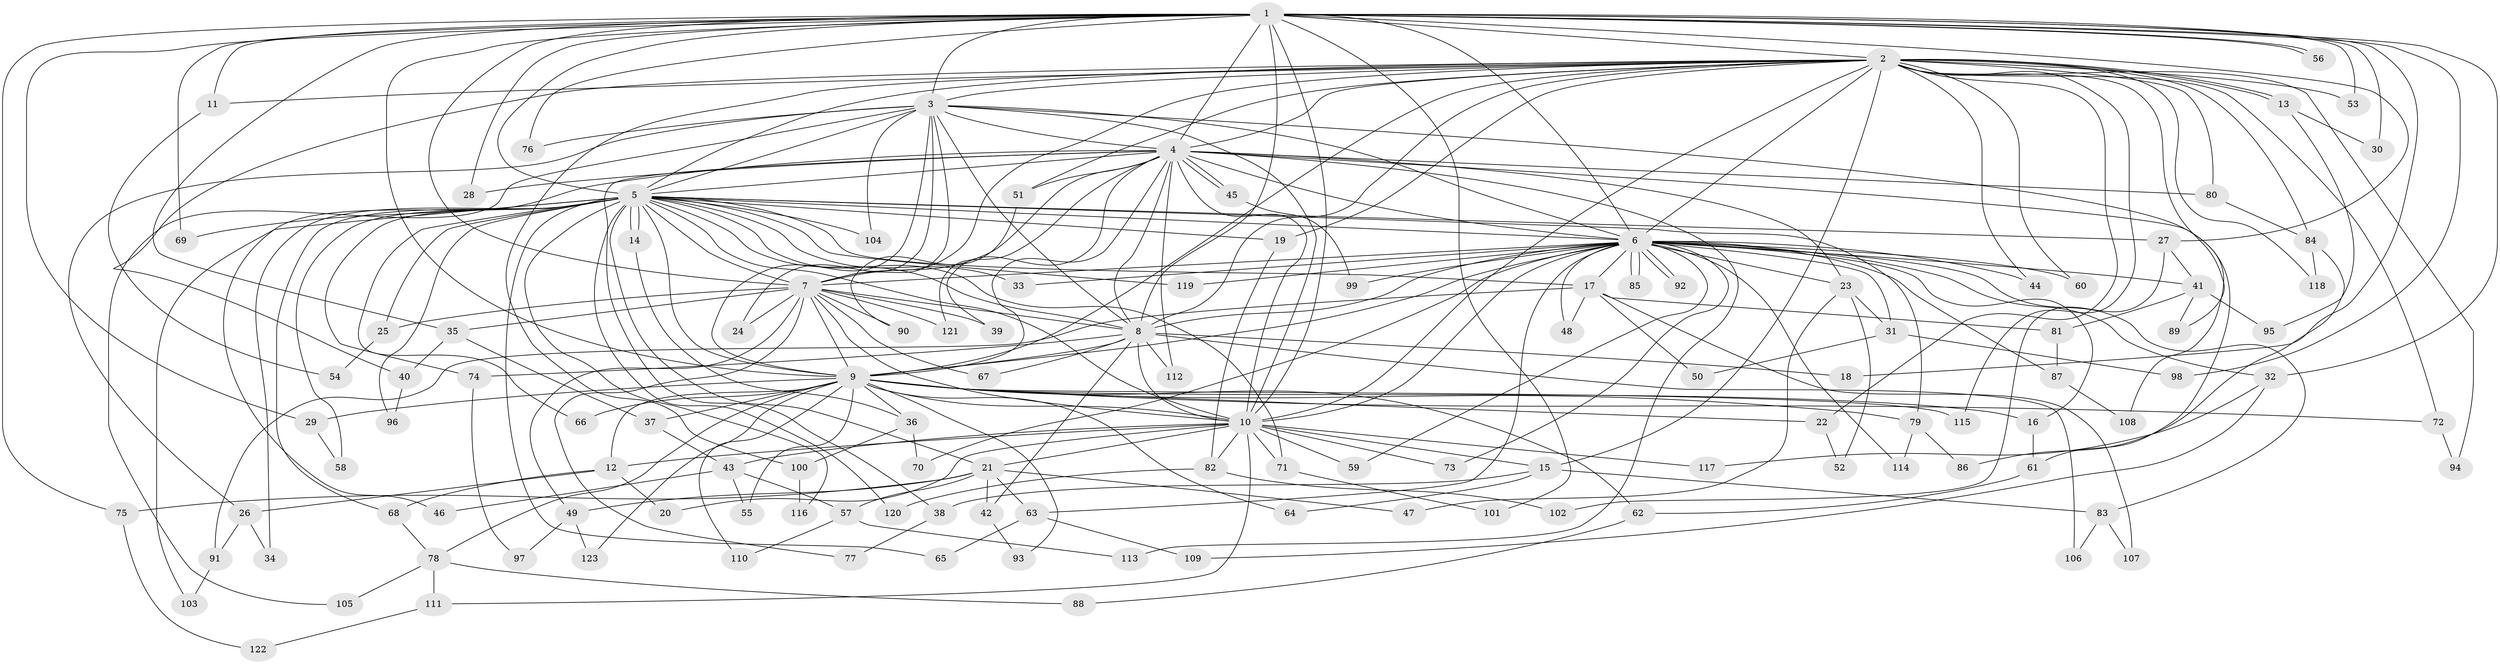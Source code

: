 // coarse degree distribution, {22: 0.021052631578947368, 25: 0.010526315789473684, 41: 0.010526315789473684, 29: 0.010526315789473684, 14: 0.010526315789473684, 12: 0.010526315789473684, 24: 0.010526315789473684, 3: 0.21052631578947367, 6: 0.021052631578947368, 4: 0.11578947368421053, 5: 0.031578947368421054, 7: 0.021052631578947368, 2: 0.5052631578947369, 10: 0.010526315789473684}
// Generated by graph-tools (version 1.1) at 2025/23/03/03/25 07:23:37]
// undirected, 123 vertices, 271 edges
graph export_dot {
graph [start="1"]
  node [color=gray90,style=filled];
  1;
  2;
  3;
  4;
  5;
  6;
  7;
  8;
  9;
  10;
  11;
  12;
  13;
  14;
  15;
  16;
  17;
  18;
  19;
  20;
  21;
  22;
  23;
  24;
  25;
  26;
  27;
  28;
  29;
  30;
  31;
  32;
  33;
  34;
  35;
  36;
  37;
  38;
  39;
  40;
  41;
  42;
  43;
  44;
  45;
  46;
  47;
  48;
  49;
  50;
  51;
  52;
  53;
  54;
  55;
  56;
  57;
  58;
  59;
  60;
  61;
  62;
  63;
  64;
  65;
  66;
  67;
  68;
  69;
  70;
  71;
  72;
  73;
  74;
  75;
  76;
  77;
  78;
  79;
  80;
  81;
  82;
  83;
  84;
  85;
  86;
  87;
  88;
  89;
  90;
  91;
  92;
  93;
  94;
  95;
  96;
  97;
  98;
  99;
  100;
  101;
  102;
  103;
  104;
  105;
  106;
  107;
  108;
  109;
  110;
  111;
  112;
  113;
  114;
  115;
  116;
  117;
  118;
  119;
  120;
  121;
  122;
  123;
  1 -- 2;
  1 -- 3;
  1 -- 4;
  1 -- 5;
  1 -- 6;
  1 -- 7;
  1 -- 8;
  1 -- 9;
  1 -- 10;
  1 -- 11;
  1 -- 18;
  1 -- 27;
  1 -- 28;
  1 -- 29;
  1 -- 30;
  1 -- 32;
  1 -- 35;
  1 -- 53;
  1 -- 56;
  1 -- 56;
  1 -- 69;
  1 -- 75;
  1 -- 76;
  1 -- 98;
  1 -- 101;
  2 -- 3;
  2 -- 4;
  2 -- 5;
  2 -- 6;
  2 -- 7;
  2 -- 8;
  2 -- 9;
  2 -- 10;
  2 -- 11;
  2 -- 13;
  2 -- 13;
  2 -- 15;
  2 -- 19;
  2 -- 22;
  2 -- 40;
  2 -- 44;
  2 -- 51;
  2 -- 53;
  2 -- 60;
  2 -- 72;
  2 -- 80;
  2 -- 84;
  2 -- 89;
  2 -- 94;
  2 -- 100;
  2 -- 115;
  2 -- 118;
  3 -- 4;
  3 -- 5;
  3 -- 6;
  3 -- 7;
  3 -- 8;
  3 -- 9;
  3 -- 10;
  3 -- 24;
  3 -- 26;
  3 -- 76;
  3 -- 104;
  3 -- 105;
  3 -- 108;
  4 -- 5;
  4 -- 6;
  4 -- 7;
  4 -- 8;
  4 -- 9;
  4 -- 10;
  4 -- 23;
  4 -- 28;
  4 -- 38;
  4 -- 39;
  4 -- 45;
  4 -- 45;
  4 -- 46;
  4 -- 51;
  4 -- 61;
  4 -- 80;
  4 -- 112;
  4 -- 113;
  4 -- 121;
  5 -- 6;
  5 -- 7;
  5 -- 8;
  5 -- 9;
  5 -- 10;
  5 -- 14;
  5 -- 14;
  5 -- 17;
  5 -- 19;
  5 -- 21;
  5 -- 25;
  5 -- 27;
  5 -- 33;
  5 -- 34;
  5 -- 58;
  5 -- 65;
  5 -- 66;
  5 -- 68;
  5 -- 69;
  5 -- 71;
  5 -- 74;
  5 -- 79;
  5 -- 96;
  5 -- 103;
  5 -- 104;
  5 -- 116;
  5 -- 119;
  5 -- 120;
  6 -- 7;
  6 -- 8;
  6 -- 9;
  6 -- 10;
  6 -- 16;
  6 -- 17;
  6 -- 23;
  6 -- 31;
  6 -- 32;
  6 -- 33;
  6 -- 41;
  6 -- 44;
  6 -- 48;
  6 -- 59;
  6 -- 60;
  6 -- 63;
  6 -- 70;
  6 -- 73;
  6 -- 83;
  6 -- 85;
  6 -- 85;
  6 -- 87;
  6 -- 92;
  6 -- 92;
  6 -- 99;
  6 -- 114;
  6 -- 119;
  7 -- 8;
  7 -- 9;
  7 -- 10;
  7 -- 24;
  7 -- 25;
  7 -- 35;
  7 -- 39;
  7 -- 49;
  7 -- 67;
  7 -- 77;
  7 -- 90;
  7 -- 121;
  8 -- 9;
  8 -- 10;
  8 -- 18;
  8 -- 42;
  8 -- 67;
  8 -- 74;
  8 -- 106;
  8 -- 112;
  9 -- 10;
  9 -- 12;
  9 -- 16;
  9 -- 22;
  9 -- 29;
  9 -- 36;
  9 -- 37;
  9 -- 55;
  9 -- 62;
  9 -- 64;
  9 -- 66;
  9 -- 72;
  9 -- 78;
  9 -- 79;
  9 -- 93;
  9 -- 110;
  9 -- 115;
  9 -- 123;
  10 -- 12;
  10 -- 15;
  10 -- 20;
  10 -- 21;
  10 -- 43;
  10 -- 59;
  10 -- 71;
  10 -- 73;
  10 -- 82;
  10 -- 111;
  10 -- 117;
  11 -- 54;
  12 -- 20;
  12 -- 26;
  12 -- 68;
  13 -- 30;
  13 -- 95;
  14 -- 36;
  15 -- 38;
  15 -- 64;
  15 -- 83;
  16 -- 61;
  17 -- 48;
  17 -- 50;
  17 -- 81;
  17 -- 91;
  17 -- 107;
  19 -- 82;
  21 -- 42;
  21 -- 47;
  21 -- 49;
  21 -- 57;
  21 -- 63;
  21 -- 75;
  22 -- 52;
  23 -- 31;
  23 -- 47;
  23 -- 52;
  25 -- 54;
  26 -- 34;
  26 -- 91;
  27 -- 41;
  27 -- 102;
  29 -- 58;
  31 -- 50;
  31 -- 98;
  32 -- 109;
  32 -- 117;
  35 -- 37;
  35 -- 40;
  36 -- 70;
  36 -- 100;
  37 -- 43;
  38 -- 77;
  40 -- 96;
  41 -- 81;
  41 -- 89;
  41 -- 95;
  42 -- 93;
  43 -- 46;
  43 -- 55;
  43 -- 57;
  45 -- 99;
  49 -- 97;
  49 -- 123;
  51 -- 90;
  57 -- 110;
  57 -- 113;
  61 -- 62;
  62 -- 88;
  63 -- 65;
  63 -- 109;
  68 -- 78;
  71 -- 101;
  72 -- 94;
  74 -- 97;
  75 -- 122;
  78 -- 88;
  78 -- 105;
  78 -- 111;
  79 -- 86;
  79 -- 114;
  80 -- 84;
  81 -- 87;
  82 -- 102;
  82 -- 120;
  83 -- 106;
  83 -- 107;
  84 -- 86;
  84 -- 118;
  87 -- 108;
  91 -- 103;
  100 -- 116;
  111 -- 122;
}
